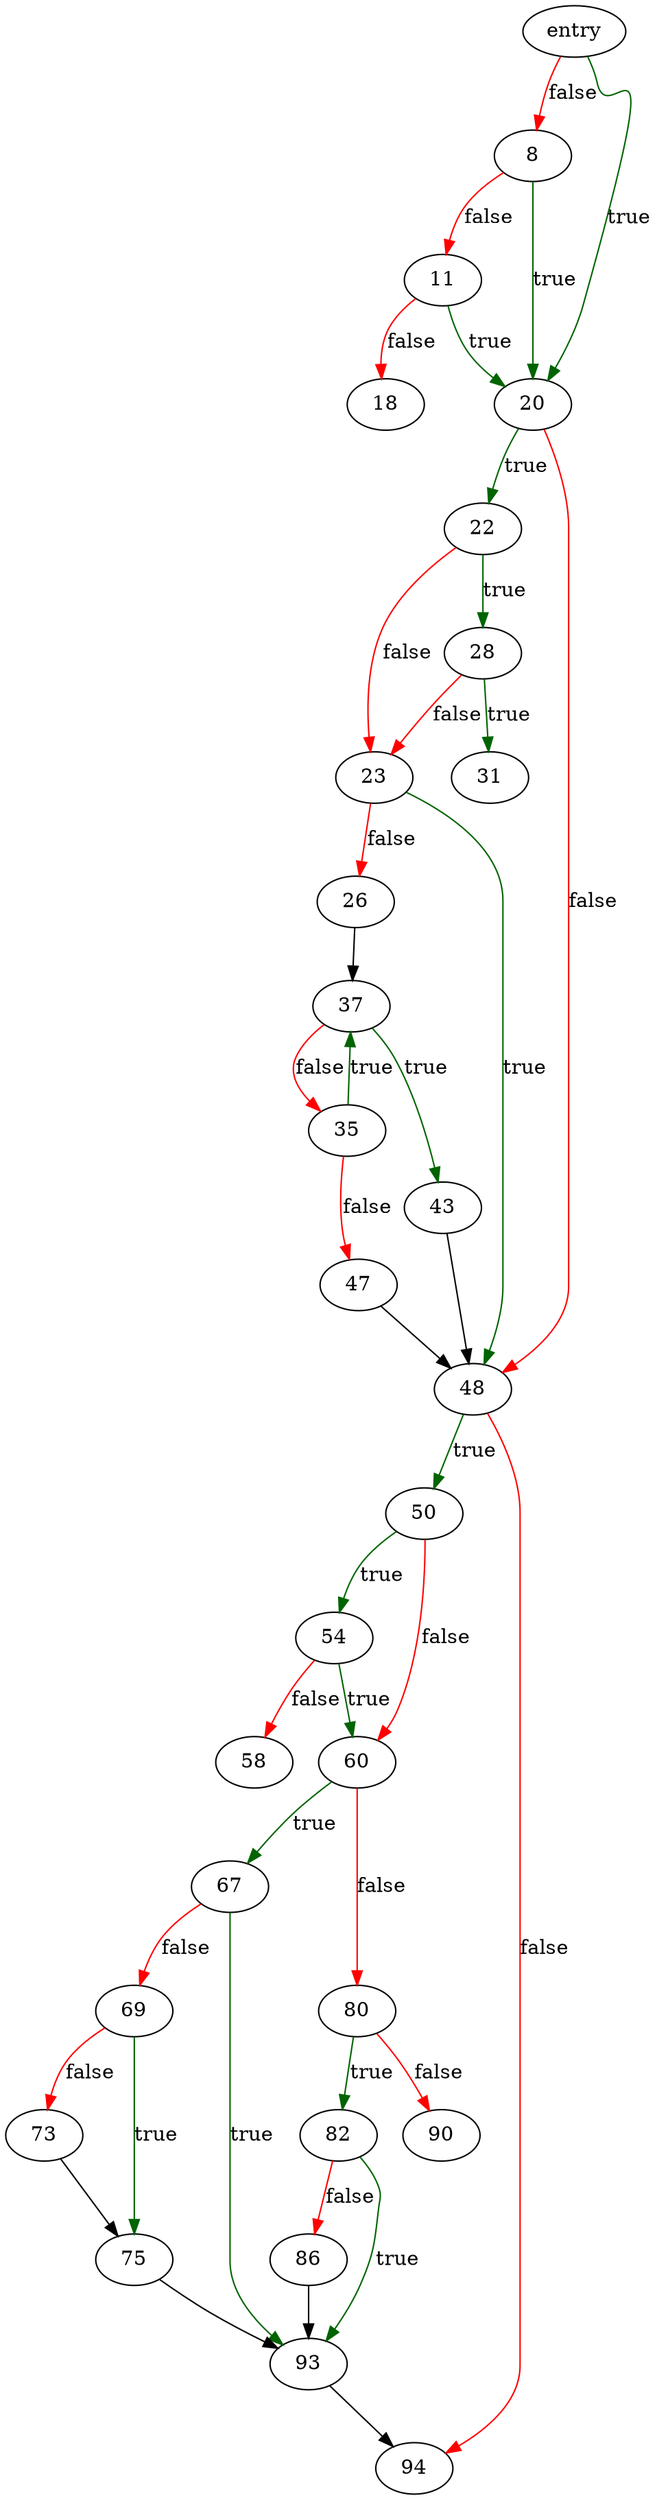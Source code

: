 digraph "closeout" {
	// Node definitions.
	4 [label=entry];
	8;
	11;
	18;
	20;
	22;
	23;
	26;
	28;
	31;
	35;
	37;
	43;
	47;
	48;
	50;
	54;
	58;
	60;
	67;
	69;
	73;
	75;
	80;
	82;
	86;
	90;
	93;
	94;

	// Edge definitions.
	4 -> 8 [
		color=red
		label=false
	];
	4 -> 20 [
		color=darkgreen
		label=true
	];
	8 -> 11 [
		color=red
		label=false
	];
	8 -> 20 [
		color=darkgreen
		label=true
	];
	11 -> 18 [
		color=red
		label=false
	];
	11 -> 20 [
		color=darkgreen
		label=true
	];
	20 -> 22 [
		color=darkgreen
		label=true
	];
	20 -> 48 [
		color=red
		label=false
	];
	22 -> 23 [
		color=red
		label=false
	];
	22 -> 28 [
		color=darkgreen
		label=true
	];
	23 -> 26 [
		color=red
		label=false
	];
	23 -> 48 [
		color=darkgreen
		label=true
	];
	26 -> 37;
	28 -> 23 [
		color=red
		label=false
	];
	28 -> 31 [
		color=darkgreen
		label=true
	];
	35 -> 37 [
		color=darkgreen
		label=true
	];
	35 -> 47 [
		color=red
		label=false
	];
	37 -> 35 [
		color=red
		label=false
	];
	37 -> 43 [
		color=darkgreen
		label=true
	];
	43 -> 48;
	47 -> 48;
	48 -> 50 [
		color=darkgreen
		label=true
	];
	48 -> 94 [
		color=red
		label=false
	];
	50 -> 54 [
		color=darkgreen
		label=true
	];
	50 -> 60 [
		color=red
		label=false
	];
	54 -> 58 [
		color=red
		label=false
	];
	54 -> 60 [
		color=darkgreen
		label=true
	];
	60 -> 67 [
		color=darkgreen
		label=true
	];
	60 -> 80 [
		color=red
		label=false
	];
	67 -> 69 [
		color=red
		label=false
	];
	67 -> 93 [
		color=darkgreen
		label=true
	];
	69 -> 73 [
		color=red
		label=false
	];
	69 -> 75 [
		color=darkgreen
		label=true
	];
	73 -> 75;
	75 -> 93;
	80 -> 82 [
		color=darkgreen
		label=true
	];
	80 -> 90 [
		color=red
		label=false
	];
	82 -> 86 [
		color=red
		label=false
	];
	82 -> 93 [
		color=darkgreen
		label=true
	];
	86 -> 93;
	93 -> 94;
}